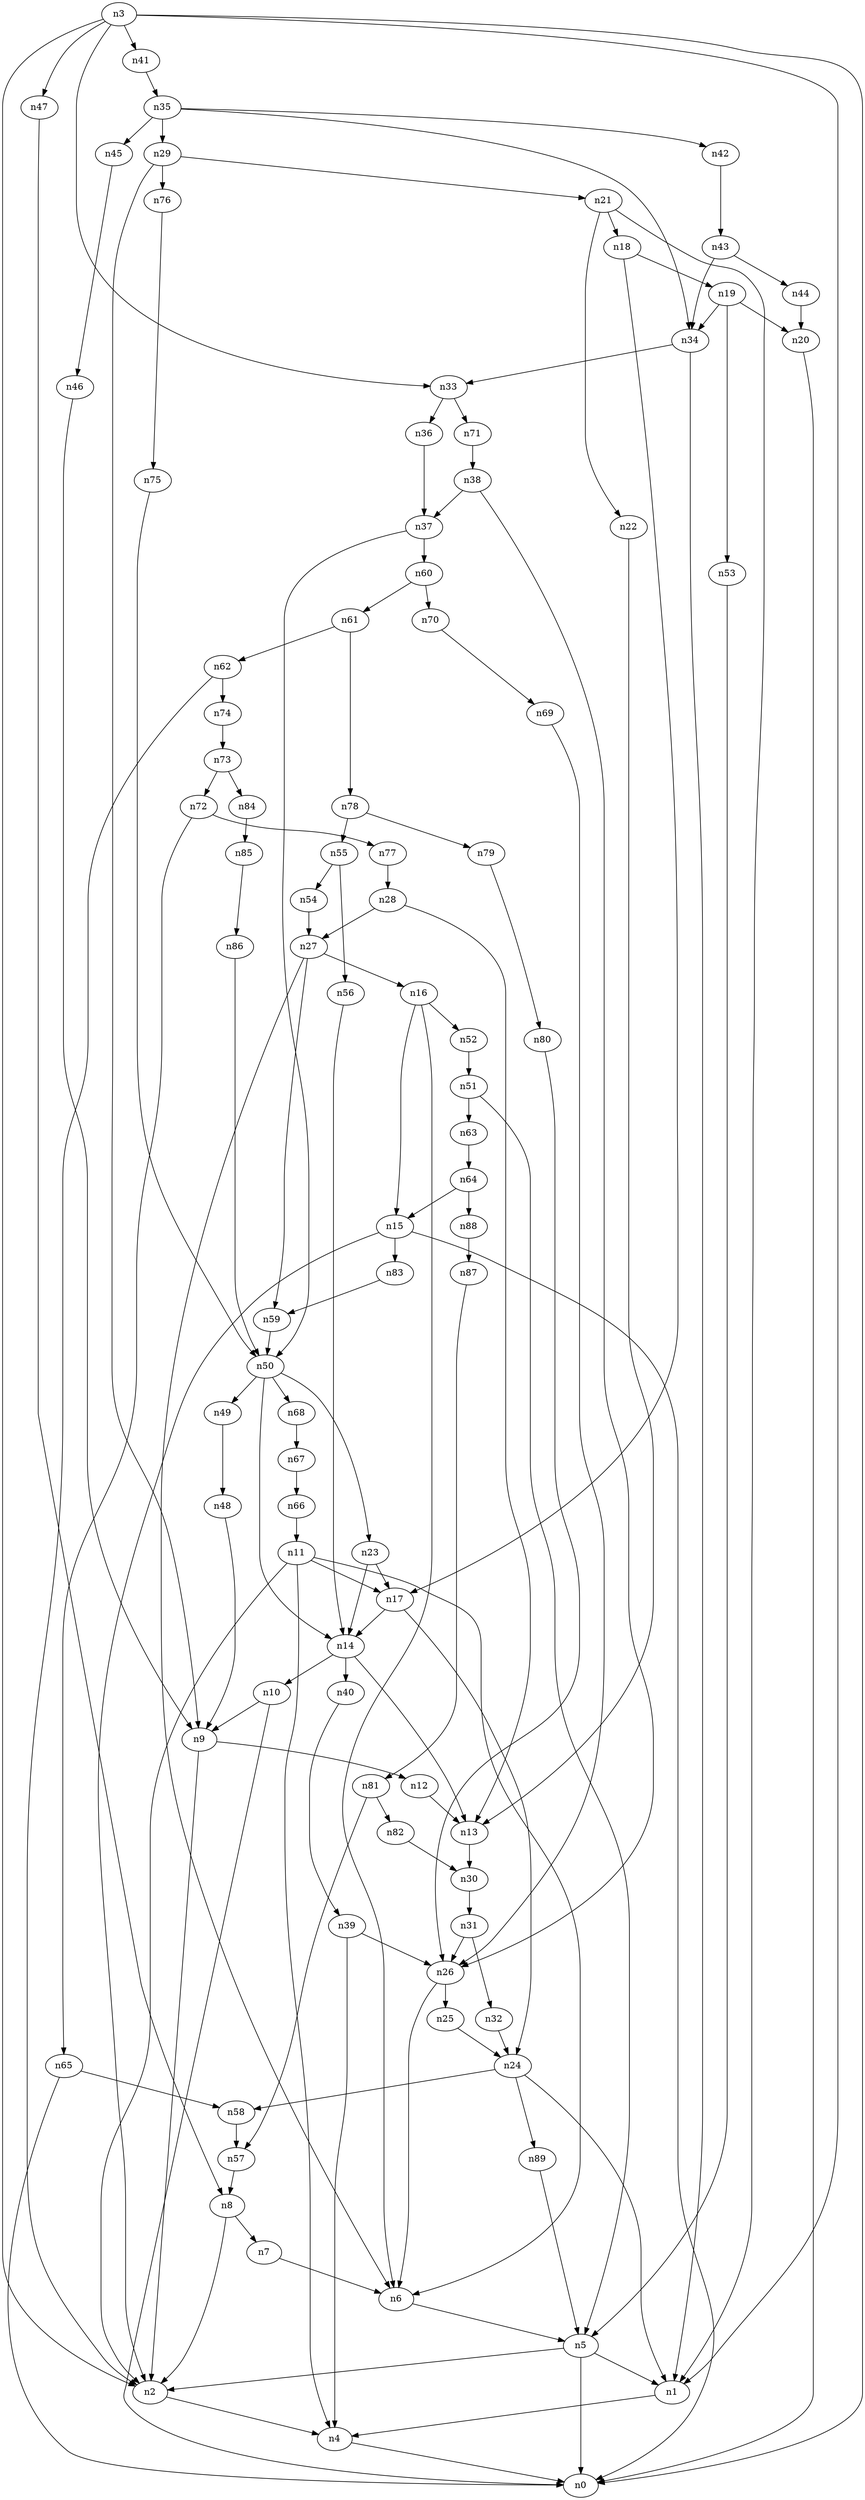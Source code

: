 digraph G {
	n1 -> n4	 [_graphml_id=e4];
	n2 -> n4	 [_graphml_id=e7];
	n3 -> n0	 [_graphml_id=e0];
	n3 -> n1	 [_graphml_id=e3];
	n3 -> n2	 [_graphml_id=e6];
	n3 -> n33	 [_graphml_id=e52];
	n3 -> n41	 [_graphml_id=e66];
	n3 -> n47	 [_graphml_id=e75];
	n4 -> n0	 [_graphml_id=e1];
	n5 -> n0	 [_graphml_id=e2];
	n5 -> n1	 [_graphml_id=e5];
	n5 -> n2	 [_graphml_id=e8];
	n6 -> n5	 [_graphml_id=e9];
	n7 -> n6	 [_graphml_id=e10];
	n8 -> n2	 [_graphml_id=e12];
	n8 -> n7	 [_graphml_id=e11];
	n9 -> n2	 [_graphml_id=e13];
	n9 -> n12	 [_graphml_id=e19];
	n10 -> n0	 [_graphml_id=e15];
	n10 -> n9	 [_graphml_id=e14];
	n11 -> n2	 [_graphml_id=e17];
	n11 -> n4	 [_graphml_id=e16];
	n11 -> n6	 [_graphml_id=e18];
	n11 -> n17	 [_graphml_id=e26];
	n12 -> n13	 [_graphml_id=e20];
	n13 -> n30	 [_graphml_id=e48];
	n14 -> n10	 [_graphml_id=e22];
	n14 -> n13	 [_graphml_id=e21];
	n14 -> n40	 [_graphml_id=e64];
	n15 -> n0	 [_graphml_id=e28];
	n15 -> n2	 [_graphml_id=e23];
	n15 -> n83	 [_graphml_id=e136];
	n16 -> n6	 [_graphml_id=e25];
	n16 -> n15	 [_graphml_id=e24];
	n16 -> n52	 [_graphml_id=e84];
	n17 -> n14	 [_graphml_id=e27];
	n17 -> n24	 [_graphml_id=e87];
	n18 -> n17	 [_graphml_id=e29];
	n18 -> n19	 [_graphml_id=e30];
	n19 -> n20	 [_graphml_id=e31];
	n19 -> n34	 [_graphml_id=e77];
	n19 -> n53	 [_graphml_id=e86];
	n20 -> n0	 [_graphml_id=e32];
	n21 -> n1	 [_graphml_id=e33];
	n21 -> n18	 [_graphml_id=e107];
	n21 -> n22	 [_graphml_id=e34];
	n22 -> n13	 [_graphml_id=e35];
	n23 -> n14	 [_graphml_id=e36];
	n23 -> n17	 [_graphml_id=e37];
	n24 -> n1	 [_graphml_id=e38];
	n24 -> n58	 [_graphml_id=e94];
	n24 -> n89	 [_graphml_id=e146];
	n25 -> n24	 [_graphml_id=e39];
	n26 -> n6	 [_graphml_id=e41];
	n26 -> n25	 [_graphml_id=e40];
	n27 -> n6	 [_graphml_id=e42];
	n27 -> n16	 [_graphml_id=e47];
	n27 -> n59	 [_graphml_id=e95];
	n28 -> n13	 [_graphml_id=e44];
	n28 -> n27	 [_graphml_id=e43];
	n29 -> n9	 [_graphml_id=e45];
	n29 -> n21	 [_graphml_id=e46];
	n29 -> n76	 [_graphml_id=e124];
	n30 -> n31	 [_graphml_id=e49];
	n31 -> n26	 [_graphml_id=e57];
	n31 -> n32	 [_graphml_id=e50];
	n32 -> n24	 [_graphml_id=e51];
	n33 -> n36	 [_graphml_id=e58];
	n33 -> n71	 [_graphml_id=e116];
	n34 -> n1	 [_graphml_id=e54];
	n34 -> n33	 [_graphml_id=e53];
	n35 -> n29	 [_graphml_id=e55];
	n35 -> n34	 [_graphml_id=e56];
	n35 -> n42	 [_graphml_id=e68];
	n35 -> n45	 [_graphml_id=e72];
	n36 -> n37	 [_graphml_id=e59];
	n37 -> n50	 [_graphml_id=e127];
	n37 -> n60	 [_graphml_id=e98];
	n38 -> n26	 [_graphml_id=e61];
	n38 -> n37	 [_graphml_id=e60];
	n39 -> n4	 [_graphml_id=e67];
	n39 -> n26	 [_graphml_id=e62];
	n40 -> n39	 [_graphml_id=e63];
	n41 -> n35	 [_graphml_id=e65];
	n42 -> n43	 [_graphml_id=e69];
	n43 -> n34	 [_graphml_id=e117];
	n43 -> n44	 [_graphml_id=e70];
	n44 -> n20	 [_graphml_id=e71];
	n45 -> n46	 [_graphml_id=e73];
	n46 -> n9	 [_graphml_id=e74];
	n47 -> n8	 [_graphml_id=e76];
	n48 -> n9	 [_graphml_id=e78];
	n49 -> n48	 [_graphml_id=e79];
	n50 -> n14	 [_graphml_id=e81];
	n50 -> n23	 [_graphml_id=e97];
	n50 -> n49	 [_graphml_id=e80];
	n50 -> n68	 [_graphml_id=e111];
	n51 -> n5	 [_graphml_id=e82];
	n51 -> n63	 [_graphml_id=e102];
	n52 -> n51	 [_graphml_id=e83];
	n53 -> n5	 [_graphml_id=e85];
	n54 -> n27	 [_graphml_id=e88];
	n55 -> n54	 [_graphml_id=e89];
	n55 -> n56	 [_graphml_id=e90];
	n56 -> n14	 [_graphml_id=e91];
	n57 -> n8	 [_graphml_id=e92];
	n58 -> n57	 [_graphml_id=e93];
	n59 -> n50	 [_graphml_id=e96];
	n60 -> n61	 [_graphml_id=e99];
	n60 -> n70	 [_graphml_id=e114];
	n61 -> n62	 [_graphml_id=e100];
	n61 -> n78	 [_graphml_id=e128];
	n62 -> n2	 [_graphml_id=e101];
	n62 -> n74	 [_graphml_id=e121];
	n63 -> n64	 [_graphml_id=e103];
	n64 -> n15	 [_graphml_id=e104];
	n64 -> n88	 [_graphml_id=e144];
	n65 -> n0	 [_graphml_id=e105];
	n65 -> n58	 [_graphml_id=e106];
	n66 -> n11	 [_graphml_id=e108];
	n67 -> n66	 [_graphml_id=e109];
	n68 -> n67	 [_graphml_id=e110];
	n69 -> n26	 [_graphml_id=e112];
	n70 -> n69	 [_graphml_id=e113];
	n71 -> n38	 [_graphml_id=e115];
	n72 -> n65	 [_graphml_id=e118];
	n72 -> n77	 [_graphml_id=e125];
	n73 -> n72	 [_graphml_id=e119];
	n73 -> n84	 [_graphml_id=e138];
	n74 -> n73	 [_graphml_id=e120];
	n75 -> n50	 [_graphml_id=e122];
	n76 -> n75	 [_graphml_id=e123];
	n77 -> n28	 [_graphml_id=e126];
	n78 -> n55	 [_graphml_id=e137];
	n78 -> n79	 [_graphml_id=e129];
	n79 -> n80	 [_graphml_id=e130];
	n80 -> n26	 [_graphml_id=e131];
	n81 -> n57	 [_graphml_id=e132];
	n81 -> n82	 [_graphml_id=e133];
	n82 -> n30	 [_graphml_id=e134];
	n83 -> n59	 [_graphml_id=e135];
	n84 -> n85	 [_graphml_id=e139];
	n85 -> n86	 [_graphml_id=e140];
	n86 -> n50	 [_graphml_id=e141];
	n87 -> n81	 [_graphml_id=e142];
	n88 -> n87	 [_graphml_id=e143];
	n89 -> n5	 [_graphml_id=e145];
}
